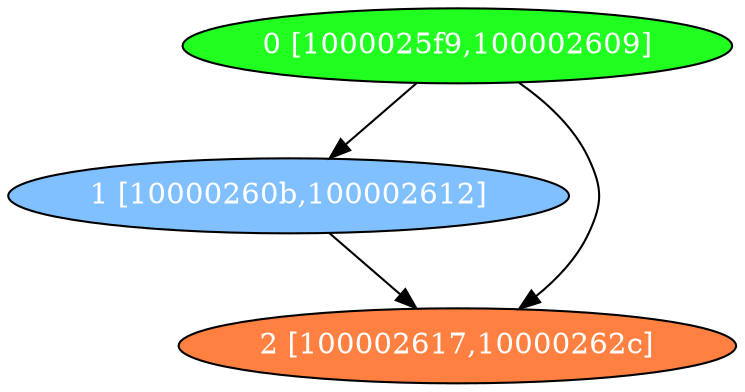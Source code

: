 diGraph hexdump{
	hexdump_0  [style=filled fillcolor="#20FF20" fontcolor="#ffffff" shape=oval label="0 [1000025f9,100002609]"]
	hexdump_1  [style=filled fillcolor="#80C0FF" fontcolor="#ffffff" shape=oval label="1 [10000260b,100002612]"]
	hexdump_2  [style=filled fillcolor="#FF8040" fontcolor="#ffffff" shape=oval label="2 [100002617,10000262c]"]

	hexdump_0 -> hexdump_1
	hexdump_0 -> hexdump_2
	hexdump_1 -> hexdump_2
}